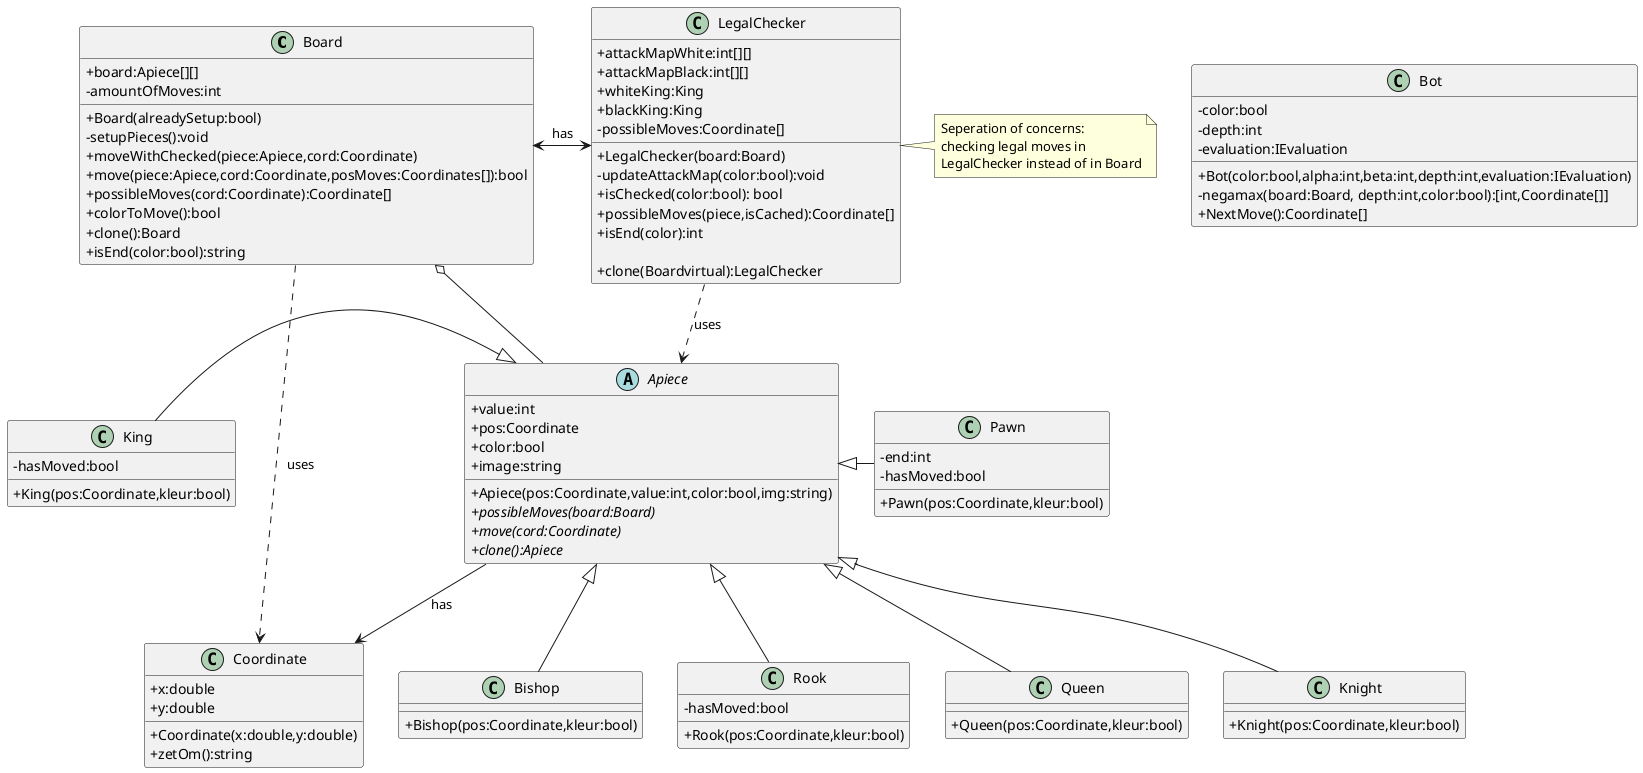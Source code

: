 @startuml Model chessgame
skinparam classAttributeIconSize 0
class Board {
    +board:Apiece[][]
    -amountOfMoves:int
    +Board(alreadySetup:bool)
    -setupPieces():void
    +moveWithChecked(piece:Apiece,cord:Coordinate)
    +move(piece:Apiece,cord:Coordinate,posMoves:Coordinates[]):bool
    +possibleMoves(cord:Coordinate):Coordinate[]
    +colorToMove():bool
    +clone():Board
    +isEnd(color:bool):string
}
abstract class Apiece {
    +value:int
    +pos:Coordinate
    +color:bool
    +image:string 
    +Apiece(pos:Coordinate,value:int,color:bool,img:string)
    +possibleMoves(board:Board) {abstract}
    +move(cord:Coordinate) {abstract}
    +clone():Apiece {abstract}

}



class King{
    +King(pos:Coordinate,kleur:bool)
    -hasMoved:bool
    

}
class Queen{
    +Queen(pos:Coordinate,kleur:bool)
}
class Knight{
    +Knight(pos:Coordinate,kleur:bool)
}
class Bishop{
    +Bishop(pos:Coordinate,kleur:bool)
}
class Rook{
    -hasMoved:bool
    +Rook(pos:Coordinate,kleur:bool)
}
class Pawn{
    -end:int
-hasMoved:bool
    +Pawn(pos:Coordinate,kleur:bool)
}


class Bot{
    -color:bool
    -depth:int
    -evaluation:IEvaluation
    +Bot(color:bool,alpha:int,beta:int,depth:int,evaluation:IEvaluation)
    -negamax(board:Board, depth:int,color:bool):[int,Coordinate[]]
    +NextMove():Coordinate[]
}


class Coordinate{
    +x:double
    +y:double
    +Coordinate(x:double,y:double)
    +zetOm():string
}

class LegalChecker{
    +attackMapWhite:int[][]
    +attackMapBlack:int[][]
    +whiteKing:King
    +blackKing:King
    -possibleMoves:Coordinate[]
    +LegalChecker(board:Board)
    - updateAttackMap(color:bool):void
    + isChecked(color:bool): bool
    + possibleMoves(piece,isCached):Coordinate[]
    + isEnd(color):int
    
    + clone(Boardvirtual):LegalChecker
}
note right : Seperation of concerns: \nchecking legal moves in \nLegalChecker instead of in Board


Apiece <|-left-King
Apiece <|--Queen
Apiece <|--Bishop
Apiece <|--Knight
Apiece <|-- Rook
Apiece <|-right-Pawn
Board o-- Apiece

Apiece -->Coordinate:has 
Board ..> Coordinate:uses
' Bot .right.>Board
' Bot ..> Coordinate:uses
Board<-right->LegalChecker:has
LegalChecker..>Apiece:uses
' Bot..>Apiece:uses

@enduml

